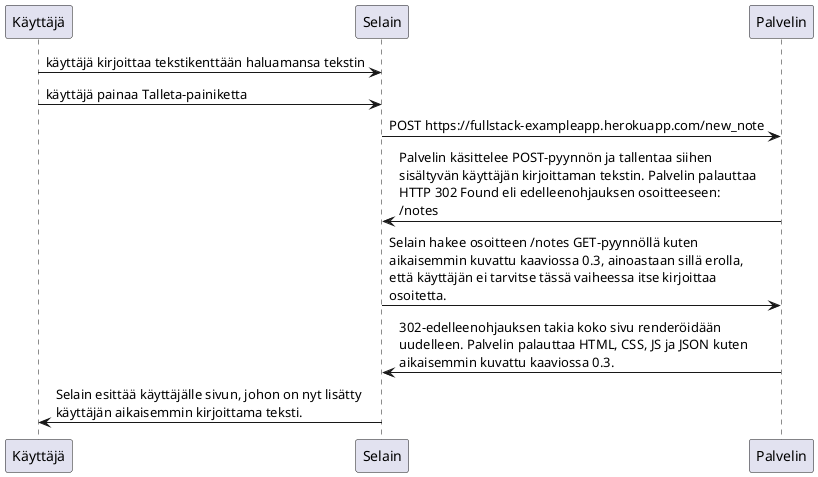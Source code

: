 @startuml
Käyttäjä -> Selain: käyttäjä kirjoittaa tekstikenttään haluamansa tekstin
Käyttäjä -> Selain: käyttäjä painaa Talleta-painiketta
Selain -> Palvelin: POST https://fullstack-exampleapp.herokuapp.com/new_note
Palvelin -> Selain: Palvelin käsittelee POST-pyynnön ja tallentaa siihen\nsisältyvän käyttäjän kirjoittaman tekstin. Palvelin palauttaa\nHTTP 302 Found eli edelleenohjauksen osoitteeseen:\n/notes
Selain -> Palvelin: Selain hakee osoitteen /notes GET-pyynnöllä kuten\naikaisemmin kuvattu kaaviossa 0.3, ainoastaan sillä erolla,\nettä käyttäjän ei tarvitse tässä vaiheessa itse kirjoittaa\nosoitetta.
Palvelin -> Selain: 302-edelleenohjauksen takia koko sivu renderöidään\nuudelleen. Palvelin palauttaa HTML, CSS, JS ja JSON kuten\naikaisemmin kuvattu kaaviossa 0.3.
Selain -> Käyttäjä: Selain esittää käyttäjälle sivun, johon on nyt lisätty\nkäyttäjän aikaisemmin kirjoittama teksti.
@enduml
